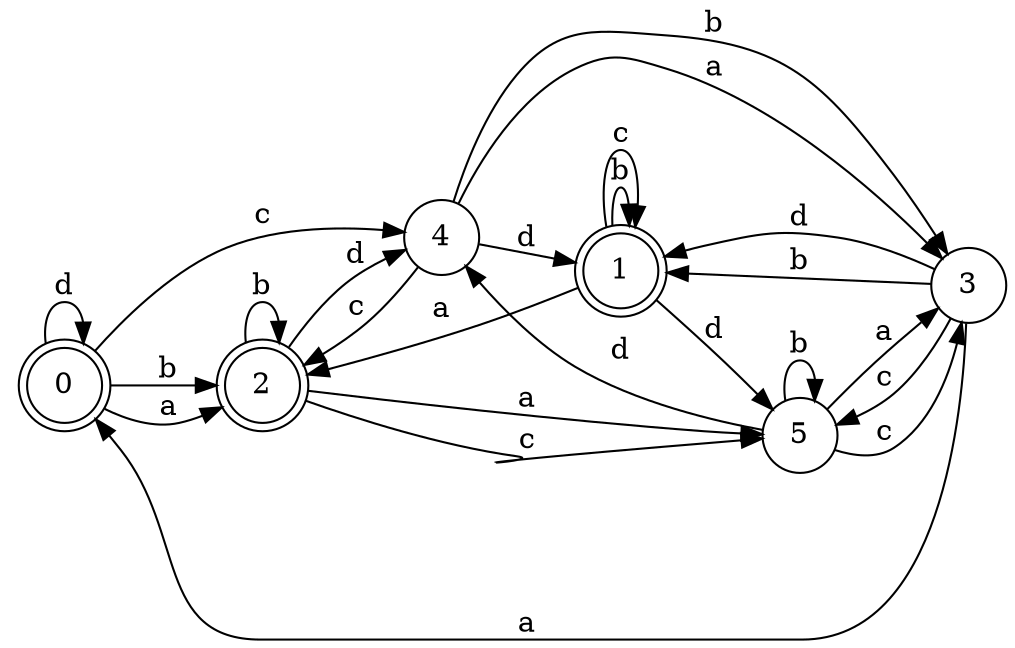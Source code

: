 digraph n5_3 {
__start0 [label="" shape="none"];

rankdir=LR;
size="8,5";

s0 [style="rounded,filled", color="black", fillcolor="white" shape="doublecircle", label="0"];
s1 [style="rounded,filled", color="black", fillcolor="white" shape="doublecircle", label="1"];
s2 [style="rounded,filled", color="black", fillcolor="white" shape="doublecircle", label="2"];
s3 [style="filled", color="black", fillcolor="white" shape="circle", label="3"];
s4 [style="filled", color="black", fillcolor="white" shape="circle", label="4"];
s5 [style="filled", color="black", fillcolor="white" shape="circle", label="5"];
s0 -> s2 [label="a"];
s0 -> s2 [label="b"];
s0 -> s4 [label="c"];
s0 -> s0 [label="d"];
s1 -> s2 [label="a"];
s1 -> s1 [label="b"];
s1 -> s1 [label="c"];
s1 -> s5 [label="d"];
s2 -> s5 [label="a"];
s2 -> s2 [label="b"];
s2 -> s5 [label="c"];
s2 -> s4 [label="d"];
s3 -> s0 [label="a"];
s3 -> s1 [label="b"];
s3 -> s5 [label="c"];
s3 -> s1 [label="d"];
s4 -> s3 [label="a"];
s4 -> s3 [label="b"];
s4 -> s2 [label="c"];
s4 -> s1 [label="d"];
s5 -> s3 [label="a"];
s5 -> s5 [label="b"];
s5 -> s3 [label="c"];
s5 -> s4 [label="d"];

}
